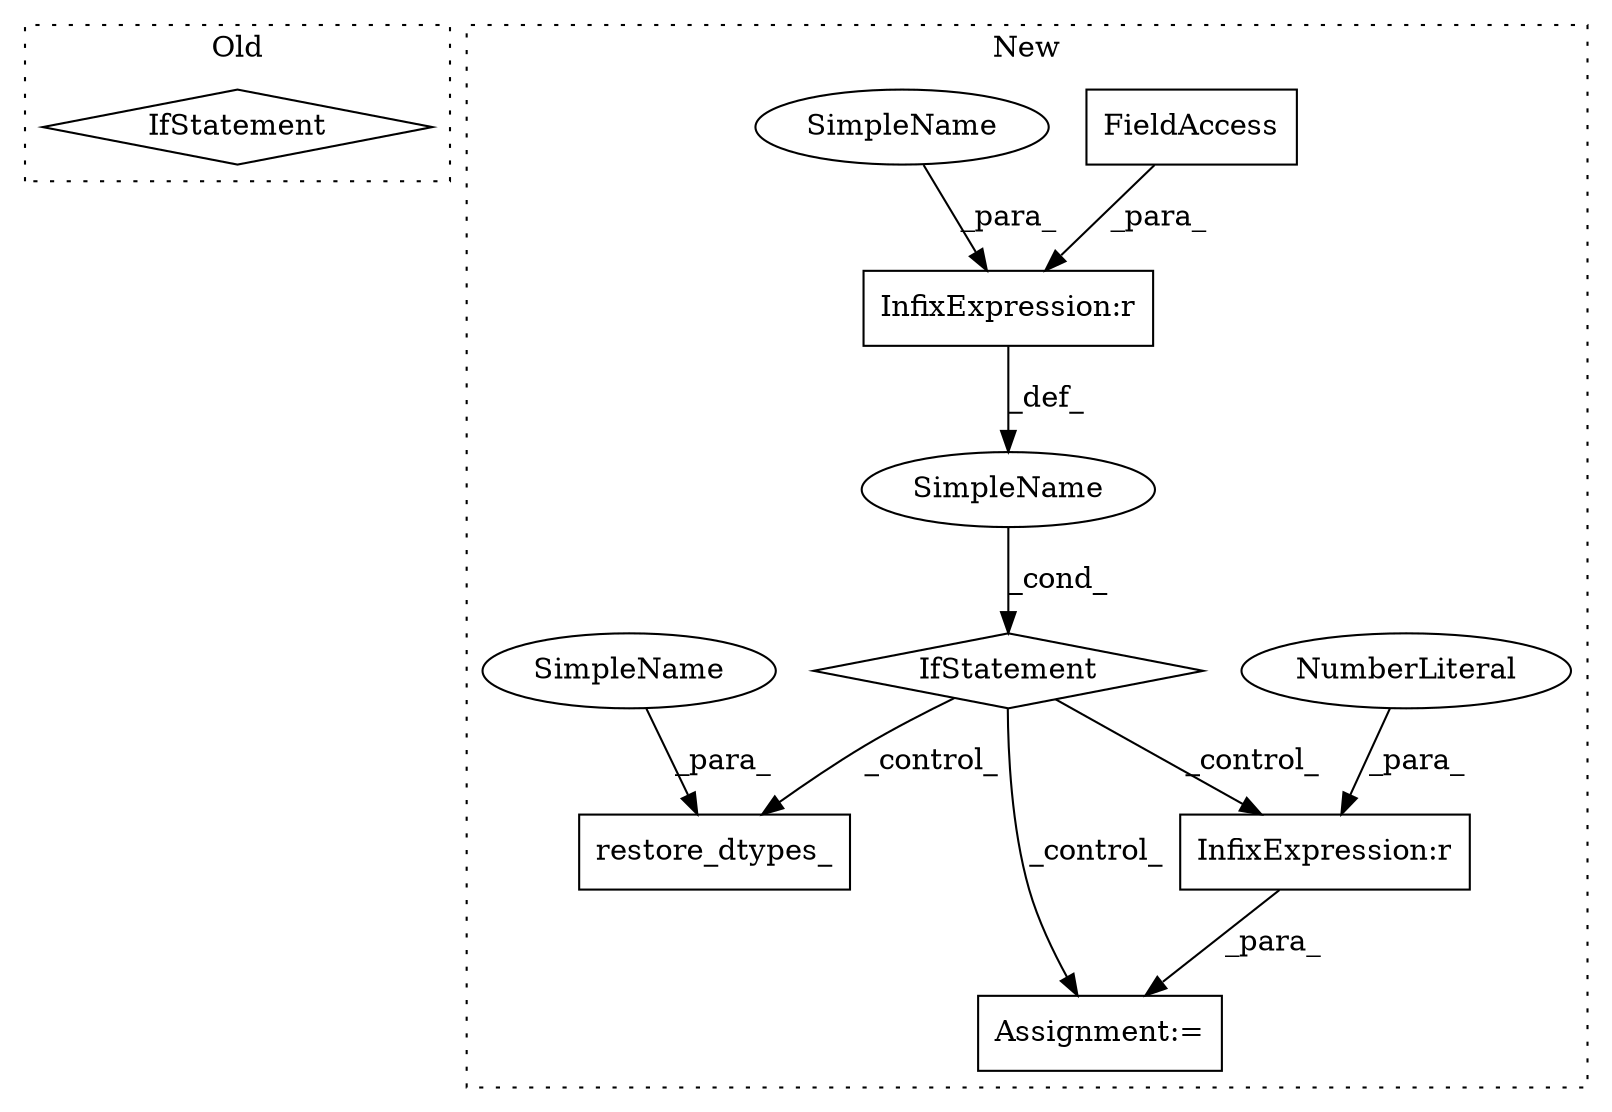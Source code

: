digraph G {
subgraph cluster0 {
1 [label="IfStatement" a="25" s="6566,6578" l="4,2" shape="diamond"];
label = "Old";
style="dotted";
}
subgraph cluster1 {
2 [label="restore_dtypes_" a="32" s="6873,6910" l="16,1" shape="box"];
3 [label="SimpleName" a="42" s="" l="" shape="ellipse"];
4 [label="InfixExpression:r" a="27" s="6749" l="3" shape="box"];
5 [label="InfixExpression:r" a="27" s="6700" l="4" shape="box"];
6 [label="FieldAccess" a="22" s="6704" l="11" shape="box"];
7 [label="IfStatement" a="25" s="6685,6715" l="4,2" shape="diamond"];
8 [label="NumberLiteral" a="34" s="6752" l="3" shape="ellipse"];
9 [label="Assignment:=" a="7" s="6738" l="1" shape="box"];
10 [label="SimpleName" a="42" s="6689" l="11" shape="ellipse"];
11 [label="SimpleName" a="42" s="6899" l="11" shape="ellipse"];
label = "New";
style="dotted";
}
3 -> 7 [label="_cond_"];
4 -> 9 [label="_para_"];
5 -> 3 [label="_def_"];
6 -> 5 [label="_para_"];
7 -> 2 [label="_control_"];
7 -> 4 [label="_control_"];
7 -> 9 [label="_control_"];
8 -> 4 [label="_para_"];
10 -> 5 [label="_para_"];
11 -> 2 [label="_para_"];
}